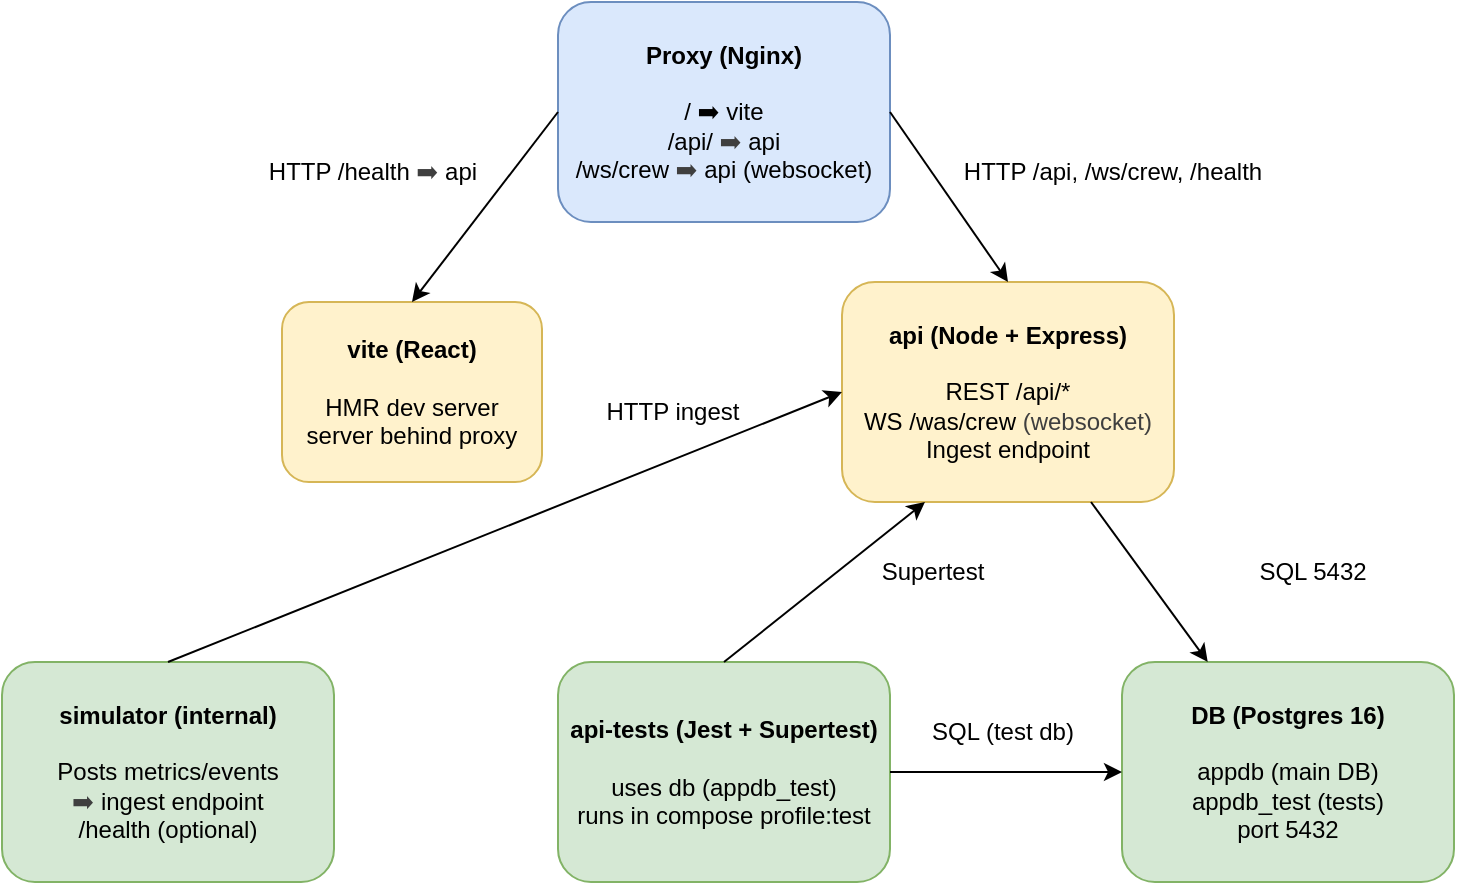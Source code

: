<mxfile>
    <diagram id="vvTesjirs3_zb5JBqTzk" name="Page-1">
        <mxGraphModel dx="1195" dy="786" grid="1" gridSize="10" guides="1" tooltips="1" connect="1" arrows="1" fold="1" page="1" pageScale="1" pageWidth="827" pageHeight="1169" math="0" shadow="0" adaptiveColors="auto">
            <root>
                <mxCell id="0"/>
                <mxCell id="1" parent="0"/>
                <mxCell id="2" value="&lt;b&gt;Proxy (Nginx)&lt;/b&gt;&lt;div&gt;&lt;b&gt;&lt;br&gt;&lt;/b&gt;&lt;div&gt;/ ➡️ vite&lt;/div&gt;&lt;div&gt;/api/&amp;nbsp;&lt;span style=&quot;color: rgb(63, 63, 63);&quot;&gt;➡️&lt;/span&gt;&amp;nbsp;api&lt;/div&gt;&lt;div&gt;/ws/crew&amp;nbsp;&lt;span style=&quot;color: rgb(63, 63, 63);&quot;&gt;➡️&lt;/span&gt;&amp;nbsp;api (websocket)&lt;/div&gt;&lt;/div&gt;" style="rounded=1;whiteSpace=wrap;html=1;fillColor=#dae8fc;strokeColor=#6c8ebf;" vertex="1" parent="1">
                    <mxGeometry x="338" y="110" width="166" height="110" as="geometry"/>
                </mxCell>
                <mxCell id="3" value="&lt;b&gt;vite (React)&lt;/b&gt;&lt;div&gt;&lt;b&gt;&lt;br&gt;&lt;/b&gt;&lt;div&gt;HMR dev server&lt;/div&gt;&lt;div&gt;server behind proxy&lt;/div&gt;&lt;/div&gt;" style="rounded=1;whiteSpace=wrap;html=1;fillColor=#fff2cc;strokeColor=#d6b656;" vertex="1" parent="1">
                    <mxGeometry x="200" y="260" width="130" height="90" as="geometry"/>
                </mxCell>
                <mxCell id="4" value="&lt;b&gt;api (Node + Express)&lt;/b&gt;&lt;div&gt;&lt;b&gt;&lt;br&gt;&lt;/b&gt;&lt;div&gt;REST /api/*&lt;/div&gt;&lt;div&gt;WS /was/crew&amp;nbsp;&lt;span style=&quot;color: rgb(63, 63, 63); background-color: transparent;&quot;&gt;(websocket)&lt;/span&gt;&lt;/div&gt;&lt;div&gt;Ingest endpoint&lt;/div&gt;&lt;/div&gt;" style="rounded=1;whiteSpace=wrap;html=1;fillColor=#fff2cc;strokeColor=#d6b656;" vertex="1" parent="1">
                    <mxGeometry x="480" y="250" width="166" height="110" as="geometry"/>
                </mxCell>
                <mxCell id="5" value="&lt;b&gt;simulator (internal)&lt;/b&gt;&lt;div&gt;&lt;b&gt;&lt;br&gt;&lt;/b&gt;&lt;div&gt;Posts metrics/events&lt;/div&gt;&lt;div&gt;&lt;span style=&quot;color: rgb(63, 63, 63);&quot;&gt;➡️&lt;/span&gt;&amp;nbsp;ingest endpoint&lt;/div&gt;&lt;div&gt;/health (optional)&lt;/div&gt;&lt;/div&gt;" style="rounded=1;whiteSpace=wrap;html=1;fillColor=#d5e8d4;strokeColor=#82b366;" vertex="1" parent="1">
                    <mxGeometry x="60" y="440" width="166" height="110" as="geometry"/>
                </mxCell>
                <mxCell id="6" value="&lt;b&gt;api-tests (Jest + Supertest)&lt;/b&gt;&lt;div&gt;&lt;b&gt;&lt;br&gt;&lt;/b&gt;&lt;/div&gt;&lt;div&gt;uses db (appdb_test)&lt;/div&gt;&lt;div&gt;runs in compose profile:test&lt;/div&gt;" style="rounded=1;whiteSpace=wrap;html=1;fillColor=#d5e8d4;strokeColor=#82b366;" vertex="1" parent="1">
                    <mxGeometry x="338" y="440" width="166" height="110" as="geometry"/>
                </mxCell>
                <mxCell id="7" value="&lt;b&gt;DB (Postgres 16)&lt;/b&gt;&lt;div&gt;&lt;br&gt;&lt;/div&gt;&lt;div&gt;appdb (main DB)&lt;/div&gt;&lt;div&gt;appdb_test (tests)&lt;/div&gt;&lt;div&gt;port 5432&lt;/div&gt;" style="rounded=1;whiteSpace=wrap;html=1;fillColor=#d5e8d4;strokeColor=#82b366;" vertex="1" parent="1">
                    <mxGeometry x="620" y="440" width="166" height="110" as="geometry"/>
                </mxCell>
                <mxCell id="8" value="" style="endArrow=classic;html=1;exitX=0.5;exitY=0;exitDx=0;exitDy=0;entryX=0;entryY=0.5;entryDx=0;entryDy=0;" edge="1" parent="1" source="5" target="4">
                    <mxGeometry width="50" height="50" relative="1" as="geometry">
                        <mxPoint x="450" y="430" as="sourcePoint"/>
                        <mxPoint x="500" y="380" as="targetPoint"/>
                    </mxGeometry>
                </mxCell>
                <mxCell id="9" value="" style="endArrow=classic;html=1;exitX=0.5;exitY=0;exitDx=0;exitDy=0;entryX=0.25;entryY=1;entryDx=0;entryDy=0;" edge="1" parent="1" source="6" target="4">
                    <mxGeometry width="50" height="50" relative="1" as="geometry">
                        <mxPoint x="153" y="450" as="sourcePoint"/>
                        <mxPoint x="550" y="315" as="targetPoint"/>
                    </mxGeometry>
                </mxCell>
                <mxCell id="10" value="" style="endArrow=classic;html=1;exitX=0.75;exitY=1;exitDx=0;exitDy=0;" edge="1" parent="1" source="4" target="7">
                    <mxGeometry width="50" height="50" relative="1" as="geometry">
                        <mxPoint x="431" y="450" as="sourcePoint"/>
                        <mxPoint x="592" y="370" as="targetPoint"/>
                    </mxGeometry>
                </mxCell>
                <mxCell id="11" value="" style="endArrow=classic;html=1;exitX=0;exitY=0.5;exitDx=0;exitDy=0;entryX=0.5;entryY=0;entryDx=0;entryDy=0;" edge="1" parent="1" source="2" target="3">
                    <mxGeometry width="50" height="50" relative="1" as="geometry">
                        <mxPoint x="153" y="450" as="sourcePoint"/>
                        <mxPoint x="490" y="315" as="targetPoint"/>
                    </mxGeometry>
                </mxCell>
                <mxCell id="12" value="" style="endArrow=classic;html=1;exitX=1;exitY=0.5;exitDx=0;exitDy=0;entryX=0.5;entryY=0;entryDx=0;entryDy=0;" edge="1" parent="1" source="2" target="4">
                    <mxGeometry width="50" height="50" relative="1" as="geometry">
                        <mxPoint x="348" y="175" as="sourcePoint"/>
                        <mxPoint x="275" y="270" as="targetPoint"/>
                    </mxGeometry>
                </mxCell>
                <mxCell id="13" value="" style="endArrow=classic;html=1;exitX=1;exitY=0.5;exitDx=0;exitDy=0;entryX=0;entryY=0.5;entryDx=0;entryDy=0;" edge="1" parent="1" source="6" target="7">
                    <mxGeometry width="50" height="50" relative="1" as="geometry">
                        <mxPoint x="431" y="450" as="sourcePoint"/>
                        <mxPoint x="532" y="370" as="targetPoint"/>
                    </mxGeometry>
                </mxCell>
                <mxCell id="14" value="HTTP /health&lt;span style=&quot;color: rgb(63, 63, 63); text-wrap-mode: wrap;&quot;&gt;&amp;nbsp;&lt;/span&gt;&lt;span style=&quot;color: rgb(63, 63, 63); text-wrap-mode: wrap;&quot;&gt;➡️&lt;/span&gt;&amp;nbsp;api" style="text;html=1;align=center;verticalAlign=middle;resizable=0;points=[];autosize=1;strokeColor=none;fillColor=none;" vertex="1" parent="1">
                    <mxGeometry x="180" y="180" width="130" height="30" as="geometry"/>
                </mxCell>
                <mxCell id="15" value="HTTP /api, /ws/crew, /health" style="text;html=1;align=center;verticalAlign=middle;resizable=0;points=[];autosize=1;strokeColor=none;fillColor=none;" vertex="1" parent="1">
                    <mxGeometry x="530" y="180" width="170" height="30" as="geometry"/>
                </mxCell>
                <mxCell id="16" value="HTTP ingest" style="text;html=1;align=center;verticalAlign=middle;resizable=0;points=[];autosize=1;strokeColor=none;fillColor=none;" vertex="1" parent="1">
                    <mxGeometry x="350" y="300" width="90" height="30" as="geometry"/>
                </mxCell>
                <mxCell id="18" value="Supertest" style="text;html=1;align=center;verticalAlign=middle;resizable=0;points=[];autosize=1;strokeColor=none;fillColor=none;" vertex="1" parent="1">
                    <mxGeometry x="490" y="380" width="70" height="30" as="geometry"/>
                </mxCell>
                <mxCell id="19" value="SQL 5432" style="text;html=1;align=center;verticalAlign=middle;resizable=0;points=[];autosize=1;strokeColor=none;fillColor=none;" vertex="1" parent="1">
                    <mxGeometry x="675" y="380" width="80" height="30" as="geometry"/>
                </mxCell>
                <mxCell id="20" value="SQL (test db)" style="text;html=1;align=center;verticalAlign=middle;resizable=0;points=[];autosize=1;strokeColor=none;fillColor=none;" vertex="1" parent="1">
                    <mxGeometry x="515" y="460" width="90" height="30" as="geometry"/>
                </mxCell>
            </root>
        </mxGraphModel>
    </diagram>
</mxfile>
